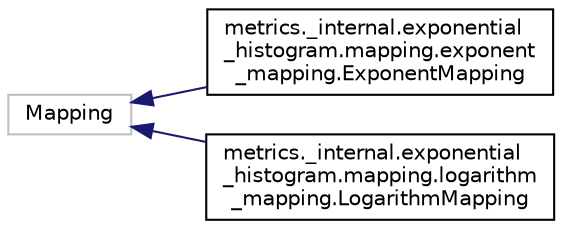 digraph "Graphical Class Hierarchy"
{
 // LATEX_PDF_SIZE
  edge [fontname="Helvetica",fontsize="10",labelfontname="Helvetica",labelfontsize="10"];
  node [fontname="Helvetica",fontsize="10",shape=record];
  rankdir="LR";
  Node16321 [label="Mapping",height=0.2,width=0.4,color="grey75", fillcolor="white", style="filled",tooltip=" "];
  Node16321 -> Node0 [dir="back",color="midnightblue",fontsize="10",style="solid",fontname="Helvetica"];
  Node0 [label="metrics._internal.exponential\l_histogram.mapping.exponent\l_mapping.ExponentMapping",height=0.2,width=0.4,color="black", fillcolor="white", style="filled",URL="$classmetrics_1_1__internal_1_1exponential__histogram_1_1mapping_1_1exponent__mapping_1_1ExponentMapping.html",tooltip=" "];
  Node16321 -> Node16323 [dir="back",color="midnightblue",fontsize="10",style="solid",fontname="Helvetica"];
  Node16323 [label="metrics._internal.exponential\l_histogram.mapping.logarithm\l_mapping.LogarithmMapping",height=0.2,width=0.4,color="black", fillcolor="white", style="filled",URL="$classmetrics_1_1__internal_1_1exponential__histogram_1_1mapping_1_1logarithm__mapping_1_1LogarithmMapping.html",tooltip=" "];
}

